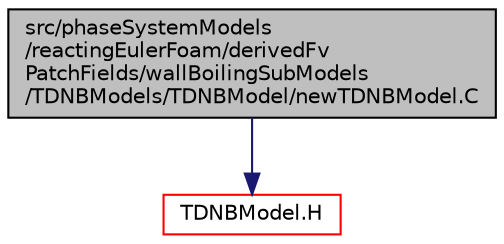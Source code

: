 digraph "src/phaseSystemModels/reactingEulerFoam/derivedFvPatchFields/wallBoilingSubModels/TDNBModels/TDNBModel/newTDNBModel.C"
{
  bgcolor="transparent";
  edge [fontname="Helvetica",fontsize="10",labelfontname="Helvetica",labelfontsize="10"];
  node [fontname="Helvetica",fontsize="10",shape=record];
  Node1 [label="src/phaseSystemModels\l/reactingEulerFoam/derivedFv\lPatchFields/wallBoilingSubModels\l/TDNBModels/TDNBModel/newTDNBModel.C",height=0.2,width=0.4,color="black", fillcolor="grey75", style="filled" fontcolor="black"];
  Node1 -> Node2 [color="midnightblue",fontsize="10",style="solid",fontname="Helvetica"];
  Node2 [label="TDNBModel.H",height=0.2,width=0.4,color="red",URL="$TDNBModel_8H.html"];
}
